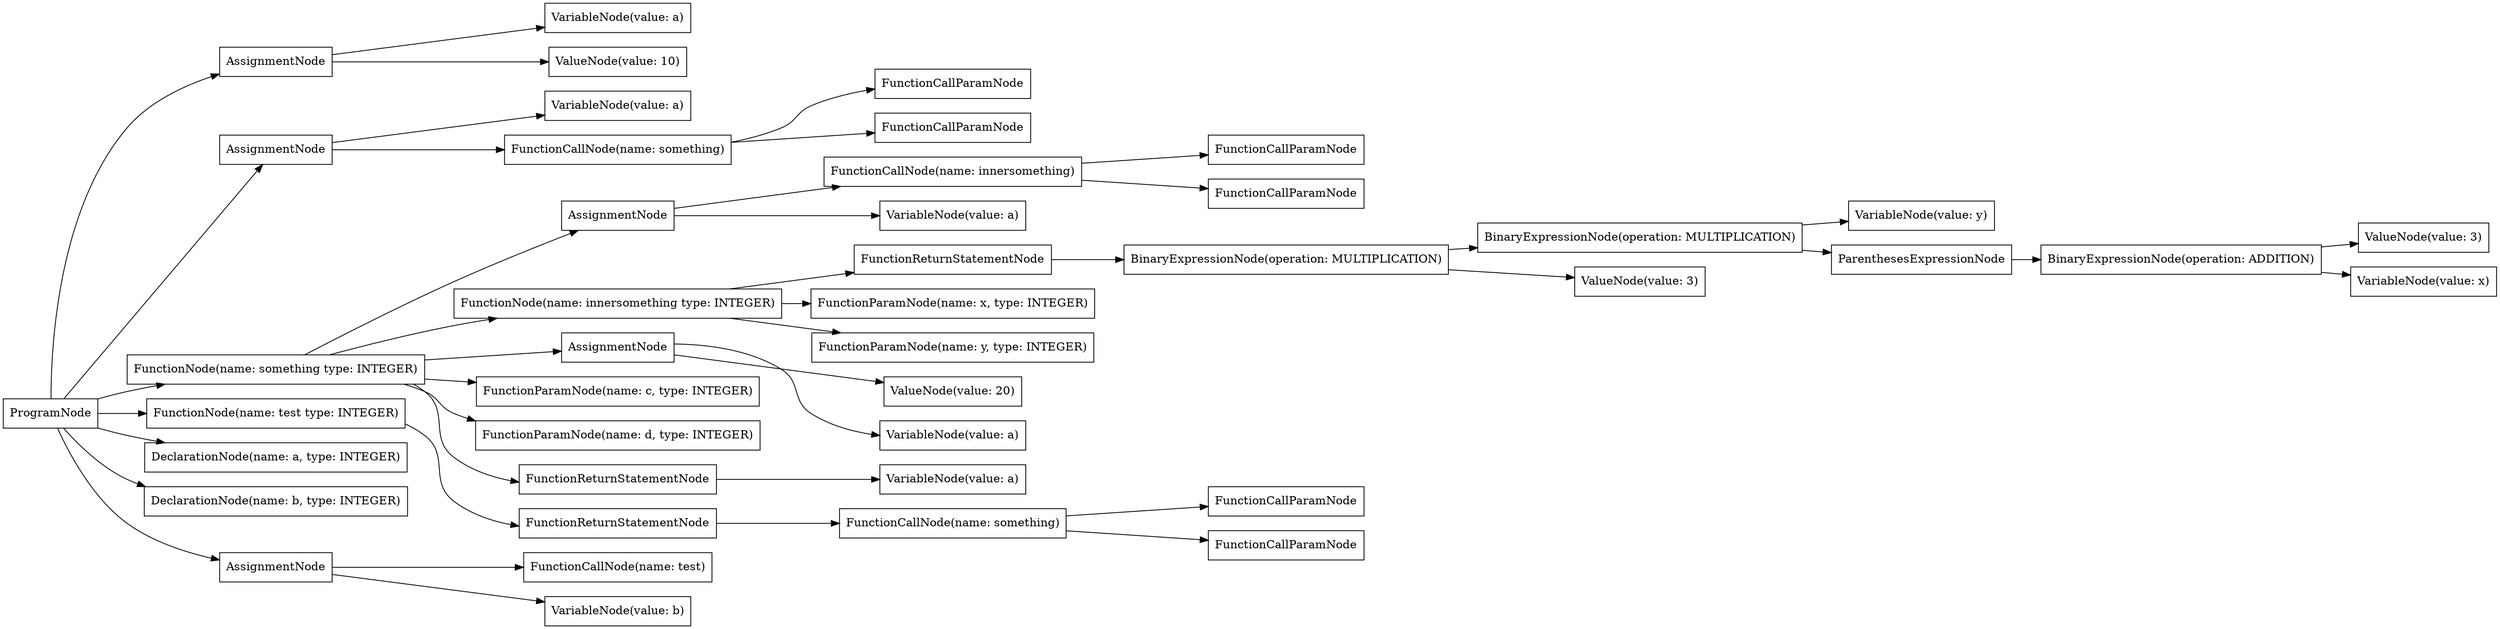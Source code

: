 digraph G {
rankdir=LR
"49cb959c-6efe-4358-9ba7-0ca234f10804" [label="FunctionCallNode(name: something)" shape="box"];
"8ed6c198-b869-4534-885c-1c7c763acb8b" [label="AssignmentNode" shape="box"];
"1f990c20-07e1-4390-9ef9-136f248d7c10" [label="VariableNode(value: a)" shape="box"];
"f13d43d0-09d3-4878-a8b9-6a60ff745e28" [label="FunctionCallNode(name: test)" shape="box"];
"e641b4c6-04d2-4985-9086-2a7bf1888161" [label="FunctionReturnStatementNode" shape="box"];
"43f5c972-302b-410a-8204-430689cf7b6f" [label="AssignmentNode" shape="box"];
"b0016a66-94fe-48f2-9d57-f42c56d670c0" [label="FunctionCallParamNode" shape="box"];
"00299689-6434-4083-b4b1-801ef0e1271e" [label="VariableNode(value: b)" shape="box"];
"943c49e8-9d7c-40ca-a6ac-10ee463f2555" [label="FunctionNode(name: innersomething type: INTEGER)" shape="box"];
"f1e88cc7-4244-4b40-83a4-173df01dafa5" [label="VariableNode(value: a)" shape="box"];
"31998ec2-b7ce-4512-9b45-831405838e5b" [label="FunctionReturnStatementNode" shape="box"];
"b48aefb3-8acf-48c8-8c49-511ef8bf9359" [label="ValueNode(value: 20)" shape="box"];
"f6373efe-7f4a-4dfc-a481-855be53807cc" [label="FunctionCallParamNode" shape="box"];
"dfb54d09-0720-4856-b7a8-fd9767ea858d" [label="AssignmentNode" shape="box"];
"9735d1e9-104a-4f0a-9418-0079e56463ca" [label="AssignmentNode" shape="box"];
"4376146f-865b-4a73-a44a-80259db6d93d" [label="FunctionParamNode(name: c, type: INTEGER)" shape="box"];
"17bc2e8c-e7ba-476d-90c3-a400591d09a1" [label="FunctionNode(name: something type: INTEGER)" shape="box"];
"fc534660-e2a0-49d7-a7cd-52508187a384" [label="ProgramNode" shape="box"];
"30a37dd9-a88e-4516-9568-49a0abd33de5" [label="ValueNode(value: 3)" shape="box"];
"85657bdc-bb41-4790-a4c9-5cd5b426474f" [label="VariableNode(value: a)" shape="box"];
"ff18261a-2cf1-41b1-9e41-4c0b65ee8cc6" [label="VariableNode(value: a)" shape="box"];
"27ab0464-aeed-4df1-8615-c701e0861061" [label="VariableNode(value: x)" shape="box"];
"f7b1a191-883f-4c7a-aadf-018f76397868" [label="BinaryExpressionNode(operation: ADDITION)" shape="box"];
"6ef88eec-2501-4824-b1c1-6d43d700ca15" [label="ValueNode(value: 10)" shape="box"];
"39a33720-f679-486e-92a8-2e8aacafdb70" [label="FunctionNode(name: test type: INTEGER)" shape="box"];
"8d944664-ee64-4b63-bfdd-0b4a3b0d9287" [label="BinaryExpressionNode(operation: MULTIPLICATION)" shape="box"];
"f826930a-3c35-4fc8-acd6-d7b6193c43e6" [label="DeclarationNode(name: a, type: INTEGER)" shape="box"];
"6d9b757c-3c2e-42e5-bf9a-bb653c9325ac" [label="BinaryExpressionNode(operation: MULTIPLICATION)" shape="box"];
"edd98f88-1635-41bf-b373-9c169b2bccb9" [label="FunctionCallNode(name: something)" shape="box"];
"1b7e36a1-e0fa-41e2-abd2-41539a4a0ae1" [label="FunctionParamNode(name: x, type: INTEGER)" shape="box"];
"0ab10e91-726f-483e-9a55-2f08871615d7" [label="FunctionCallParamNode" shape="box"];
"8257a594-d814-4944-bcee-459844d7c31d" [label="VariableNode(value: y)" shape="box"];
"7ec9e822-f2bb-4a0b-bab1-1fecaf7cc68a" [label="FunctionParamNode(name: d, type: INTEGER)" shape="box"];
"4cff98c9-1cc3-4937-8156-e3aff0b710bc" [label="ValueNode(value: 3)" shape="box"];
"6874bb8a-bc9b-4692-915e-940dff48495c" [label="FunctionCallNode(name: innersomething)" shape="box"];
"6981063b-4b60-4a5c-953d-de3362b17708" [label="FunctionCallParamNode" shape="box"];
"2b7c6a16-30b6-46b1-b10f-8c8d884d0990" [label="FunctionCallParamNode" shape="box"];
"05b11415-b02b-4727-bed2-850f94388139" [label="ParenthesesExpressionNode" shape="box"];
"5938cb40-0425-4753-8f0e-a5b678b5abb7" [label="FunctionReturnStatementNode" shape="box"];
"99e0577c-6551-4314-a421-aa30cafef200" [label="DeclarationNode(name: b, type: INTEGER)" shape="box"];
"499455a3-1701-44e7-801d-510923856c77" [label="VariableNode(value: a)" shape="box"];
"28172f28-196c-4a50-8831-b5145f1a3e05" [label="FunctionCallParamNode" shape="box"];
"9d88d01e-53bd-4f67-8f09-a94b8d0b693f" [label="FunctionParamNode(name: y, type: INTEGER)" shape="box"];
"b4b96edb-f812-4def-824a-c8ec7e07b605" [label="AssignmentNode" shape="box"];
"fc534660-e2a0-49d7-a7cd-52508187a384" -> "f826930a-3c35-4fc8-acd6-d7b6193c43e6";
"fc534660-e2a0-49d7-a7cd-52508187a384" -> "99e0577c-6551-4314-a421-aa30cafef200";
"fc534660-e2a0-49d7-a7cd-52508187a384" -> "8ed6c198-b869-4534-885c-1c7c763acb8b";
"8ed6c198-b869-4534-885c-1c7c763acb8b" -> "ff18261a-2cf1-41b1-9e41-4c0b65ee8cc6";
"8ed6c198-b869-4534-885c-1c7c763acb8b" -> "6ef88eec-2501-4824-b1c1-6d43d700ca15";
"fc534660-e2a0-49d7-a7cd-52508187a384" -> "17bc2e8c-e7ba-476d-90c3-a400591d09a1";
"17bc2e8c-e7ba-476d-90c3-a400591d09a1" -> "4376146f-865b-4a73-a44a-80259db6d93d";
"17bc2e8c-e7ba-476d-90c3-a400591d09a1" -> "7ec9e822-f2bb-4a0b-bab1-1fecaf7cc68a";
"17bc2e8c-e7ba-476d-90c3-a400591d09a1" -> "dfb54d09-0720-4856-b7a8-fd9767ea858d";
"dfb54d09-0720-4856-b7a8-fd9767ea858d" -> "85657bdc-bb41-4790-a4c9-5cd5b426474f";
"dfb54d09-0720-4856-b7a8-fd9767ea858d" -> "b48aefb3-8acf-48c8-8c49-511ef8bf9359";
"17bc2e8c-e7ba-476d-90c3-a400591d09a1" -> "943c49e8-9d7c-40ca-a6ac-10ee463f2555";
"943c49e8-9d7c-40ca-a6ac-10ee463f2555" -> "1b7e36a1-e0fa-41e2-abd2-41539a4a0ae1";
"943c49e8-9d7c-40ca-a6ac-10ee463f2555" -> "9d88d01e-53bd-4f67-8f09-a94b8d0b693f";
"943c49e8-9d7c-40ca-a6ac-10ee463f2555" -> "e641b4c6-04d2-4985-9086-2a7bf1888161";
"e641b4c6-04d2-4985-9086-2a7bf1888161" -> "6d9b757c-3c2e-42e5-bf9a-bb653c9325ac";
"6d9b757c-3c2e-42e5-bf9a-bb653c9325ac" -> "8d944664-ee64-4b63-bfdd-0b4a3b0d9287";
"8d944664-ee64-4b63-bfdd-0b4a3b0d9287" -> "05b11415-b02b-4727-bed2-850f94388139";
"05b11415-b02b-4727-bed2-850f94388139" -> "f7b1a191-883f-4c7a-aadf-018f76397868";
"f7b1a191-883f-4c7a-aadf-018f76397868" -> "27ab0464-aeed-4df1-8615-c701e0861061";
"f7b1a191-883f-4c7a-aadf-018f76397868" -> "30a37dd9-a88e-4516-9568-49a0abd33de5";
"8d944664-ee64-4b63-bfdd-0b4a3b0d9287" -> "8257a594-d814-4944-bcee-459844d7c31d";
"6d9b757c-3c2e-42e5-bf9a-bb653c9325ac" -> "4cff98c9-1cc3-4937-8156-e3aff0b710bc";
"17bc2e8c-e7ba-476d-90c3-a400591d09a1" -> "43f5c972-302b-410a-8204-430689cf7b6f";
"43f5c972-302b-410a-8204-430689cf7b6f" -> "499455a3-1701-44e7-801d-510923856c77";
"43f5c972-302b-410a-8204-430689cf7b6f" -> "6874bb8a-bc9b-4692-915e-940dff48495c";
"6874bb8a-bc9b-4692-915e-940dff48495c" -> "6981063b-4b60-4a5c-953d-de3362b17708";
"6874bb8a-bc9b-4692-915e-940dff48495c" -> "b0016a66-94fe-48f2-9d57-f42c56d670c0";
"17bc2e8c-e7ba-476d-90c3-a400591d09a1" -> "5938cb40-0425-4753-8f0e-a5b678b5abb7";
"5938cb40-0425-4753-8f0e-a5b678b5abb7" -> "f1e88cc7-4244-4b40-83a4-173df01dafa5";
"fc534660-e2a0-49d7-a7cd-52508187a384" -> "39a33720-f679-486e-92a8-2e8aacafdb70";
"39a33720-f679-486e-92a8-2e8aacafdb70" -> "31998ec2-b7ce-4512-9b45-831405838e5b";
"31998ec2-b7ce-4512-9b45-831405838e5b" -> "49cb959c-6efe-4358-9ba7-0ca234f10804";
"49cb959c-6efe-4358-9ba7-0ca234f10804" -> "f6373efe-7f4a-4dfc-a481-855be53807cc";
"49cb959c-6efe-4358-9ba7-0ca234f10804" -> "28172f28-196c-4a50-8831-b5145f1a3e05";
"fc534660-e2a0-49d7-a7cd-52508187a384" -> "9735d1e9-104a-4f0a-9418-0079e56463ca";
"9735d1e9-104a-4f0a-9418-0079e56463ca" -> "1f990c20-07e1-4390-9ef9-136f248d7c10";
"9735d1e9-104a-4f0a-9418-0079e56463ca" -> "edd98f88-1635-41bf-b373-9c169b2bccb9";
"edd98f88-1635-41bf-b373-9c169b2bccb9" -> "0ab10e91-726f-483e-9a55-2f08871615d7";
"edd98f88-1635-41bf-b373-9c169b2bccb9" -> "2b7c6a16-30b6-46b1-b10f-8c8d884d0990";
"fc534660-e2a0-49d7-a7cd-52508187a384" -> "b4b96edb-f812-4def-824a-c8ec7e07b605";
"b4b96edb-f812-4def-824a-c8ec7e07b605" -> "00299689-6434-4083-b4b1-801ef0e1271e";
"b4b96edb-f812-4def-824a-c8ec7e07b605" -> "f13d43d0-09d3-4878-a8b9-6a60ff745e28";
}